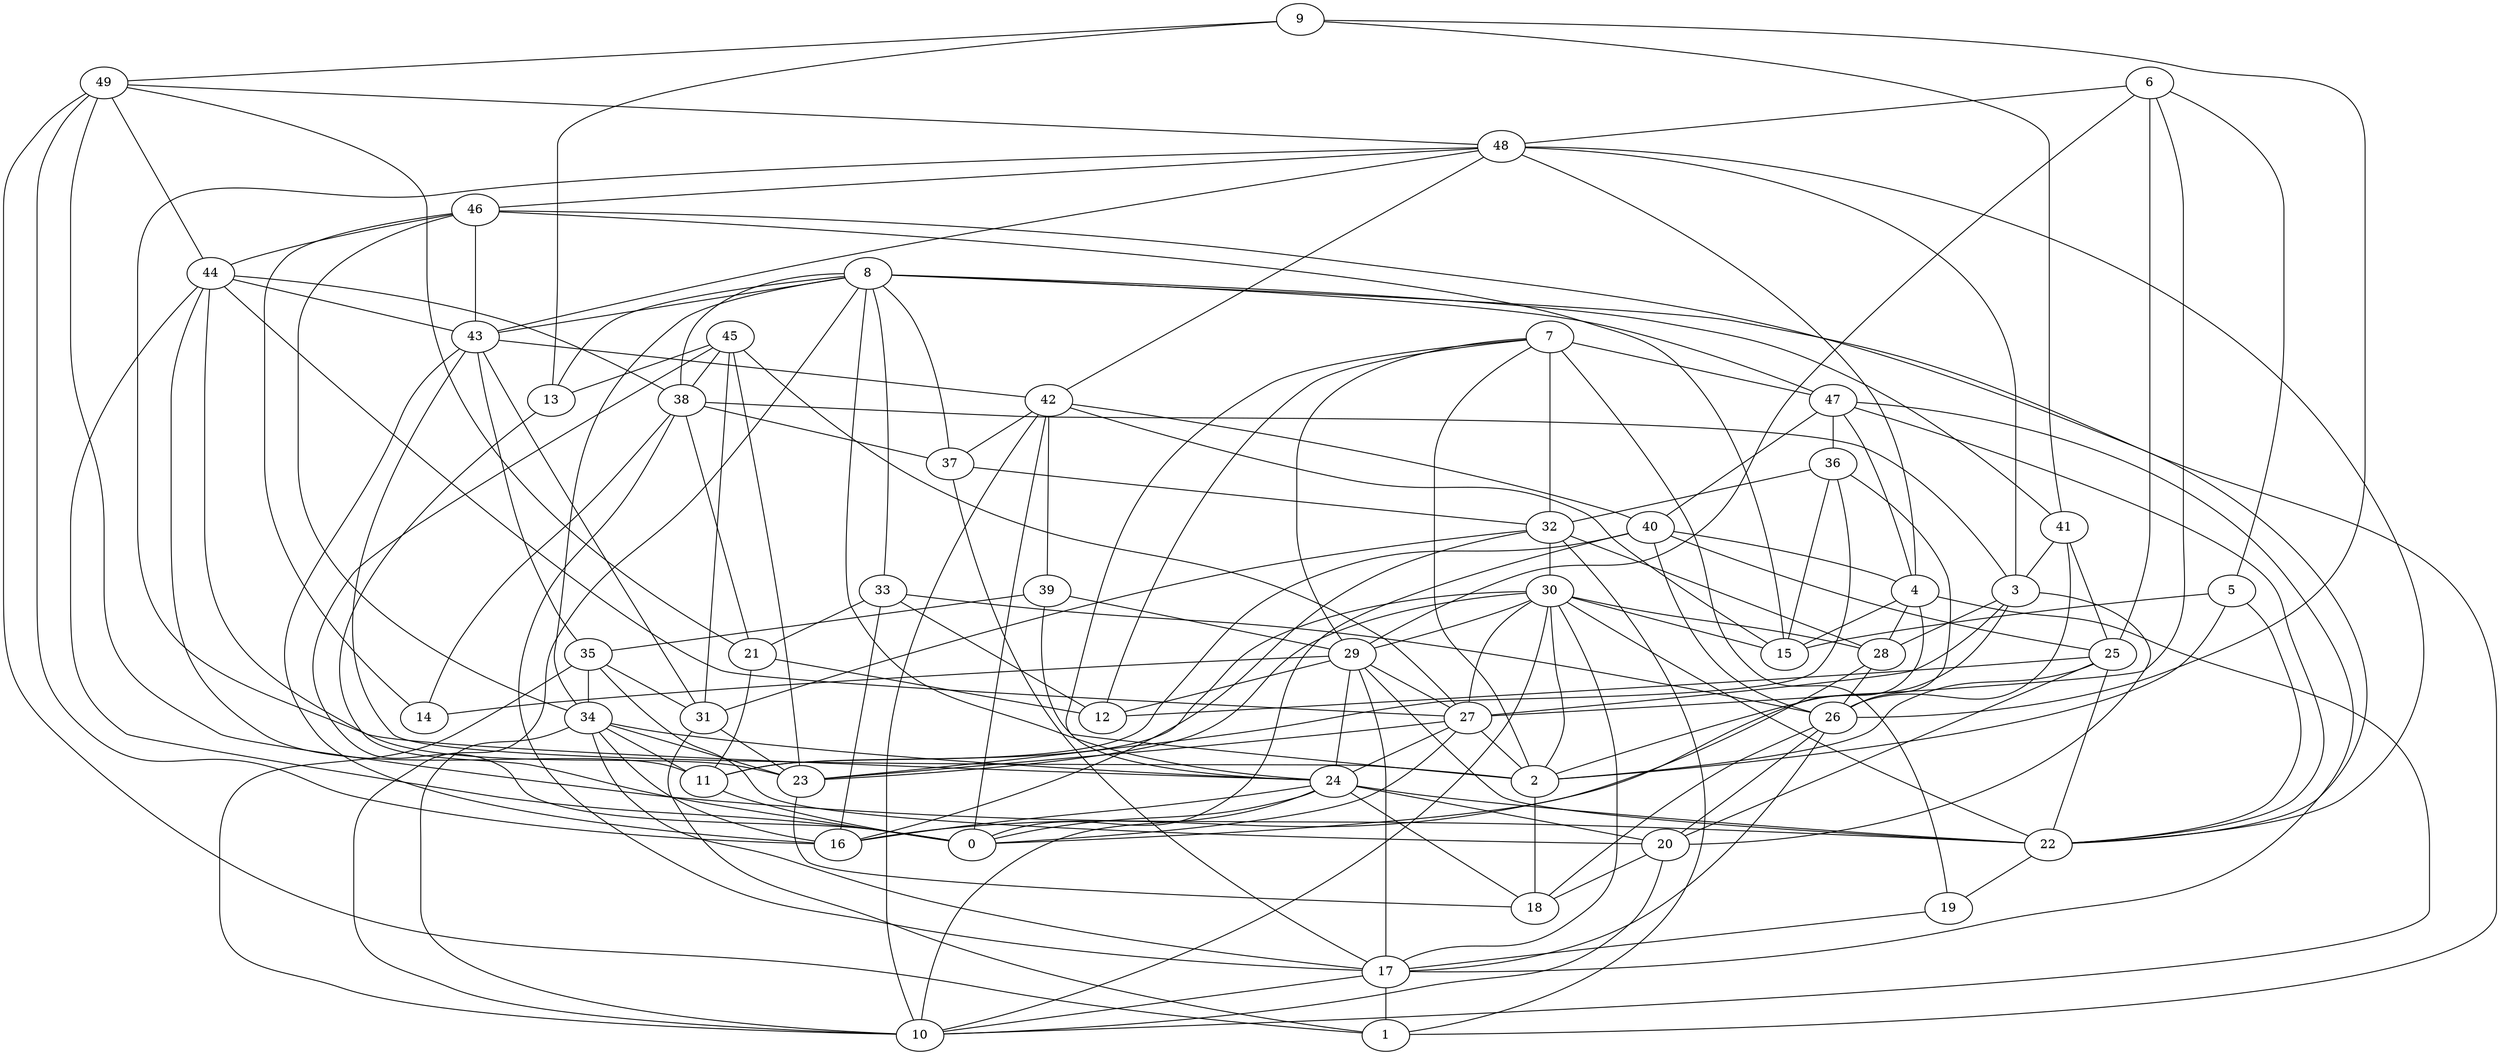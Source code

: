 digraph GG_graph {

subgraph G_graph {
edge [color = black]
"20" -> "18" [dir = none]
"37" -> "32" [dir = none]
"37" -> "17" [dir = none]
"5" -> "15" [dir = none]
"5" -> "2" [dir = none]
"5" -> "22" [dir = none]
"9" -> "41" [dir = none]
"9" -> "13" [dir = none]
"9" -> "26" [dir = none]
"13" -> "0" [dir = none]
"22" -> "19" [dir = none]
"28" -> "0" [dir = none]
"28" -> "26" [dir = none]
"41" -> "26" [dir = none]
"41" -> "25" [dir = none]
"41" -> "3" [dir = none]
"19" -> "17" [dir = none]
"26" -> "20" [dir = none]
"26" -> "17" [dir = none]
"32" -> "16" [dir = none]
"32" -> "1" [dir = none]
"32" -> "28" [dir = none]
"46" -> "43" [dir = none]
"46" -> "15" [dir = none]
"46" -> "22" [dir = none]
"46" -> "14" [dir = none]
"46" -> "34" [dir = none]
"46" -> "44" [dir = none]
"29" -> "27" [dir = none]
"29" -> "17" [dir = none]
"29" -> "22" [dir = none]
"29" -> "24" [dir = none]
"29" -> "12" [dir = none]
"29" -> "14" [dir = none]
"7" -> "29" [dir = none]
"7" -> "24" [dir = none]
"7" -> "19" [dir = none]
"7" -> "2" [dir = none]
"7" -> "32" [dir = none]
"7" -> "47" [dir = none]
"24" -> "18" [dir = none]
"24" -> "20" [dir = none]
"24" -> "0" [dir = none]
"24" -> "22" [dir = none]
"4" -> "16" [dir = none]
"4" -> "10" [dir = none]
"4" -> "15" [dir = none]
"42" -> "39" [dir = none]
"42" -> "40" [dir = none]
"42" -> "0" [dir = none]
"42" -> "15" [dir = none]
"49" -> "1" [dir = none]
"49" -> "21" [dir = none]
"49" -> "22" [dir = none]
"49" -> "44" [dir = none]
"49" -> "48" [dir = none]
"25" -> "2" [dir = none]
"25" -> "22" [dir = none]
"25" -> "12" [dir = none]
"25" -> "20" [dir = none]
"2" -> "18" [dir = none]
"43" -> "16" [dir = none]
"43" -> "31" [dir = none]
"43" -> "35" [dir = none]
"43" -> "2" [dir = none]
"43" -> "42" [dir = none]
"21" -> "12" [dir = none]
"21" -> "11" [dir = none]
"23" -> "18" [dir = none]
"47" -> "4" [dir = none]
"47" -> "36" [dir = none]
"47" -> "22" [dir = none]
"47" -> "17" [dir = none]
"47" -> "40" [dir = none]
"36" -> "23" [dir = none]
"36" -> "15" [dir = none]
"36" -> "26" [dir = none]
"17" -> "10" [dir = none]
"40" -> "26" [dir = none]
"40" -> "0" [dir = none]
"40" -> "25" [dir = none]
"48" -> "22" [dir = none]
"48" -> "3" [dir = none]
"48" -> "42" [dir = none]
"48" -> "4" [dir = none]
"48" -> "43" [dir = none]
"48" -> "24" [dir = none]
"31" -> "23" [dir = none]
"31" -> "1" [dir = none]
"45" -> "31" [dir = none]
"45" -> "38" [dir = none]
"45" -> "23" [dir = none]
"45" -> "0" [dir = none]
"45" -> "13" [dir = none]
"6" -> "5" [dir = none]
"6" -> "25" [dir = none]
"6" -> "29" [dir = none]
"6" -> "48" [dir = none]
"6" -> "27" [dir = none]
"3" -> "27" [dir = none]
"3" -> "28" [dir = none]
"3" -> "2" [dir = none]
"30" -> "11" [dir = none]
"30" -> "17" [dir = none]
"30" -> "28" [dir = none]
"30" -> "27" [dir = none]
"30" -> "2" [dir = none]
"30" -> "22" [dir = none]
"30" -> "23" [dir = none]
"30" -> "15" [dir = none]
"30" -> "29" [dir = none]
"27" -> "0" [dir = none]
"27" -> "24" [dir = none]
"27" -> "2" [dir = none]
"27" -> "23" [dir = none]
"35" -> "10" [dir = none]
"35" -> "34" [dir = none]
"11" -> "0" [dir = none]
"39" -> "29" [dir = none]
"39" -> "2" [dir = none]
"39" -> "35" [dir = none]
"34" -> "16" [dir = none]
"34" -> "23" [dir = none]
"34" -> "24" [dir = none]
"34" -> "11" [dir = none]
"34" -> "10" [dir = none]
"33" -> "26" [dir = none]
"33" -> "16" [dir = none]
"33" -> "12" [dir = none]
"44" -> "23" [dir = none]
"44" -> "11" [dir = none]
"44" -> "38" [dir = none]
"44" -> "43" [dir = none]
"44" -> "27" [dir = none]
"8" -> "13" [dir = none]
"8" -> "24" [dir = none]
"8" -> "38" [dir = none]
"8" -> "33" [dir = none]
"8" -> "1" [dir = none]
"8" -> "47" [dir = none]
"8" -> "43" [dir = none]
"8" -> "34" [dir = none]
"38" -> "14" [dir = none]
"38" -> "17" [dir = none]
"38" -> "3" [dir = none]
"38" -> "37" [dir = none]
"38" -> "21" [dir = none]
"45" -> "27" [dir = none]
"33" -> "21" [dir = none]
"3" -> "20" [dir = none]
"32" -> "31" [dir = none]
"35" -> "31" [dir = none]
"35" -> "20" [dir = none]
"8" -> "37" [dir = none]
"9" -> "49" [dir = none]
"34" -> "17" [dir = none]
"17" -> "1" [dir = none]
"48" -> "46" [dir = none]
"24" -> "16" [dir = none]
"42" -> "37" [dir = none]
"40" -> "11" [dir = none]
"24" -> "10" [dir = none]
"20" -> "10" [dir = none]
"44" -> "0" [dir = none]
"8" -> "41" [dir = none]
"40" -> "4" [dir = none]
"8" -> "10" [dir = none]
"26" -> "18" [dir = none]
"36" -> "32" [dir = none]
"7" -> "12" [dir = none]
"42" -> "10" [dir = none]
"4" -> "28" [dir = none]
"49" -> "16" [dir = none]
"30" -> "10" [dir = none]
"32" -> "30" [dir = none]
}

}
